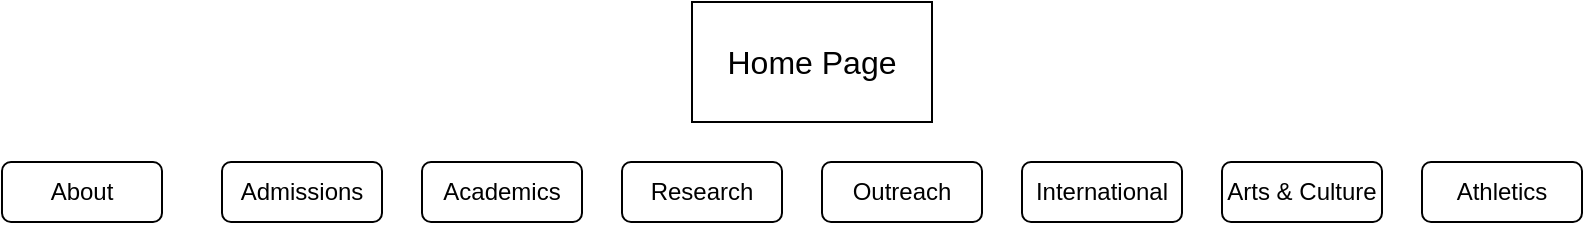 <mxfile version="20.5.3" type="github">
  <diagram id="m2QvG6iwqRq2yh90tYuw" name="Page-1">
    <mxGraphModel dx="1662" dy="794" grid="1" gridSize="10" guides="1" tooltips="1" connect="1" arrows="1" fold="1" page="1" pageScale="1" pageWidth="850" pageHeight="1100" math="0" shadow="0">
      <root>
        <mxCell id="0" />
        <mxCell id="1" parent="0" />
        <mxCell id="vhjXlFrNrqfE6i9hmCUx-1" value="&lt;font size=&quot;3&quot;&gt;Home Page&lt;/font&gt;" style="rounded=0;whiteSpace=wrap;html=1;fontSize=6;" vertex="1" parent="1">
          <mxGeometry x="365" y="20" width="120" height="60" as="geometry" />
        </mxCell>
        <mxCell id="vhjXlFrNrqfE6i9hmCUx-2" value="About" style="rounded=1;whiteSpace=wrap;html=1;fontSize=12;" vertex="1" parent="1">
          <mxGeometry x="20" y="100" width="80" height="30" as="geometry" />
        </mxCell>
        <mxCell id="vhjXlFrNrqfE6i9hmCUx-3" value="Admissions&lt;span style=&quot;color: rgba(0, 0, 0, 0); font-family: monospace; font-size: 0px; text-align: start;&quot;&gt;%3CmxGraphModel%3E%3Croot%3E%3CmxCell%20id%3D%220%22%2F%3E%3CmxCell%20id%3D%221%22%20parent%3D%220%22%2F%3E%3CmxCell%20id%3D%222%22%20value%3D%22About%22%20style%3D%22rounded%3D1%3BwhiteSpace%3Dwrap%3Bhtml%3D1%3BfontSize%3D12%3B%22%20vertex%3D%221%22%20parent%3D%221%22%3E%3CmxGeometry%20x%3D%2290%22%20y%3D%22290%22%20width%3D%2280%22%20height%3D%2230%22%20as%3D%22geometry%22%2F%3E%3C%2FmxCell%3E%3C%2Froot%3E%3C%2FmxGraphModel%3E&lt;/span&gt;" style="rounded=1;whiteSpace=wrap;html=1;fontSize=12;" vertex="1" parent="1">
          <mxGeometry x="130" y="100" width="80" height="30" as="geometry" />
        </mxCell>
        <mxCell id="vhjXlFrNrqfE6i9hmCUx-4" value="Academics" style="rounded=1;whiteSpace=wrap;html=1;fontSize=12;" vertex="1" parent="1">
          <mxGeometry x="230" y="100" width="80" height="30" as="geometry" />
        </mxCell>
        <mxCell id="vhjXlFrNrqfE6i9hmCUx-5" value="Research" style="rounded=1;whiteSpace=wrap;html=1;fontSize=12;" vertex="1" parent="1">
          <mxGeometry x="330" y="100" width="80" height="30" as="geometry" />
        </mxCell>
        <mxCell id="vhjXlFrNrqfE6i9hmCUx-6" value="Outreach" style="rounded=1;whiteSpace=wrap;html=1;fontSize=12;" vertex="1" parent="1">
          <mxGeometry x="430" y="100" width="80" height="30" as="geometry" />
        </mxCell>
        <mxCell id="vhjXlFrNrqfE6i9hmCUx-7" value="International" style="rounded=1;whiteSpace=wrap;html=1;fontSize=12;" vertex="1" parent="1">
          <mxGeometry x="530" y="100" width="80" height="30" as="geometry" />
        </mxCell>
        <mxCell id="vhjXlFrNrqfE6i9hmCUx-8" value="Arts &amp;amp; Culture" style="rounded=1;whiteSpace=wrap;html=1;fontSize=12;" vertex="1" parent="1">
          <mxGeometry x="630" y="100" width="80" height="30" as="geometry" />
        </mxCell>
        <mxCell id="vhjXlFrNrqfE6i9hmCUx-9" value="Athletics" style="rounded=1;whiteSpace=wrap;html=1;fontSize=12;" vertex="1" parent="1">
          <mxGeometry x="730" y="100" width="80" height="30" as="geometry" />
        </mxCell>
      </root>
    </mxGraphModel>
  </diagram>
</mxfile>
